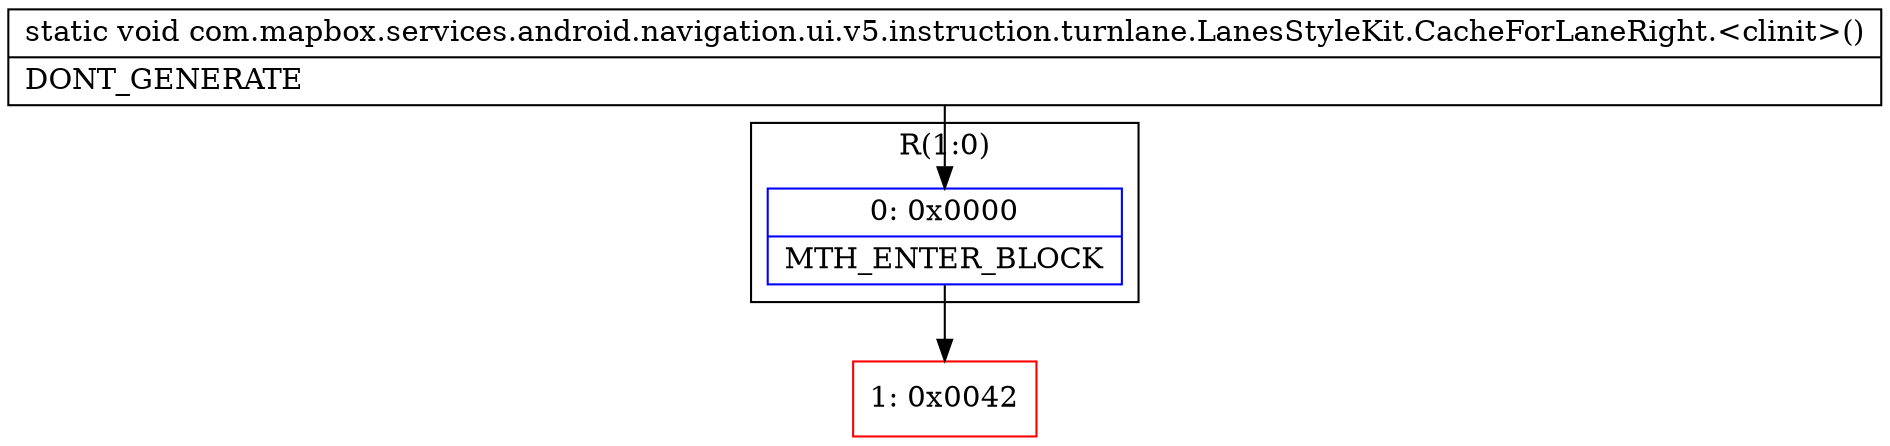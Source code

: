 digraph "CFG forcom.mapbox.services.android.navigation.ui.v5.instruction.turnlane.LanesStyleKit.CacheForLaneRight.\<clinit\>()V" {
subgraph cluster_Region_2049829782 {
label = "R(1:0)";
node [shape=record,color=blue];
Node_0 [shape=record,label="{0\:\ 0x0000|MTH_ENTER_BLOCK\l}"];
}
Node_1 [shape=record,color=red,label="{1\:\ 0x0042}"];
MethodNode[shape=record,label="{static void com.mapbox.services.android.navigation.ui.v5.instruction.turnlane.LanesStyleKit.CacheForLaneRight.\<clinit\>()  | DONT_GENERATE\l}"];
MethodNode -> Node_0;
Node_0 -> Node_1;
}

